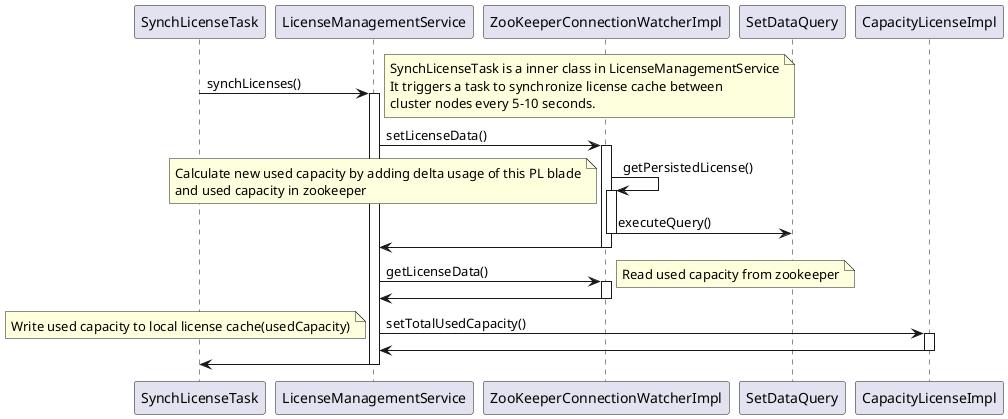 @startuml

SynchLicenseTask -> LicenseManagementService: synchLicenses()
activate LicenseManagementService
note right
SynchLicenseTask is a inner class in LicenseManagementService
It triggers a task to synchronize license cache between 
cluster nodes every 5-10 seconds.
end note
LicenseManagementService -> ZooKeeperConnectionWatcherImpl: setLicenseData()
activate ZooKeeperConnectionWatcherImpl
ZooKeeperConnectionWatcherImpl -> ZooKeeperConnectionWatcherImpl: getPersistedLicense()
activate ZooKeeperConnectionWatcherImpl
note left
Calculate new used capacity by adding delta usage of this PL blade
and used capacity in zookeeper
end note
ZooKeeperConnectionWatcherImpl -> SetDataQuery: executeQuery()
deactivate ZooKeeperConnectionWatcherImpl
ZooKeeperConnectionWatcherImpl -> LicenseManagementService
deactivate ZooKeeperConnectionWatcherImpl

LicenseManagementService -> ZooKeeperConnectionWatcherImpl: getLicenseData()
activate ZooKeeperConnectionWatcherImpl
note right
Read used capacity from zookeeper
end note
ZooKeeperConnectionWatcherImpl -> LicenseManagementService
deactivate ZooKeeperConnectionWatcherImpl

LicenseManagementService -> CapacityLicenseImpl: setTotalUsedCapacity()
activate CapacityLicenseImpl
note left
Write used capacity to local license cache(usedCapacity)
end note
CapacityLicenseImpl -> LicenseManagementService
deactivate CapacityLicenseImpl

LicenseManagementService -> SynchLicenseTask
deactivate LicenseManagementService

@enduml